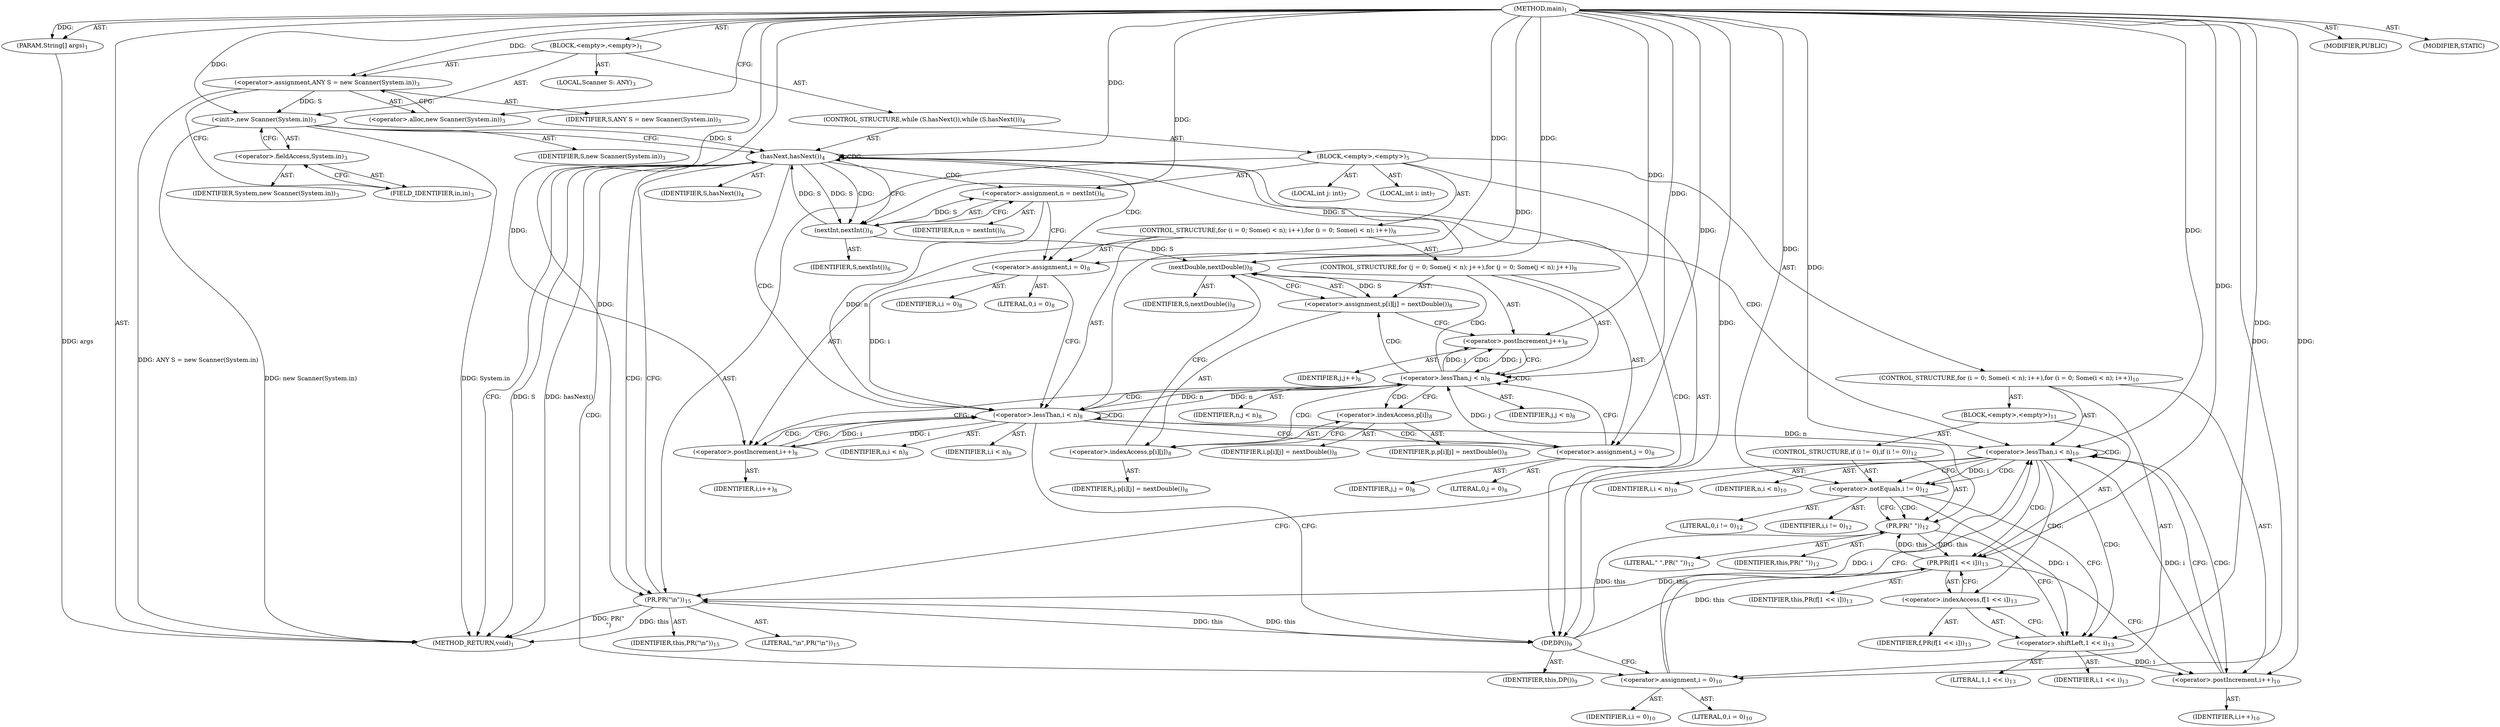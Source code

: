 digraph "main" {  
"19" [label = <(METHOD,main)<SUB>1</SUB>> ]
"20" [label = <(PARAM,String[] args)<SUB>1</SUB>> ]
"21" [label = <(BLOCK,&lt;empty&gt;,&lt;empty&gt;)<SUB>1</SUB>> ]
"4" [label = <(LOCAL,Scanner S: ANY)<SUB>3</SUB>> ]
"22" [label = <(&lt;operator&gt;.assignment,ANY S = new Scanner(System.in))<SUB>3</SUB>> ]
"23" [label = <(IDENTIFIER,S,ANY S = new Scanner(System.in))<SUB>3</SUB>> ]
"24" [label = <(&lt;operator&gt;.alloc,new Scanner(System.in))<SUB>3</SUB>> ]
"25" [label = <(&lt;init&gt;,new Scanner(System.in))<SUB>3</SUB>> ]
"3" [label = <(IDENTIFIER,S,new Scanner(System.in))<SUB>3</SUB>> ]
"26" [label = <(&lt;operator&gt;.fieldAccess,System.in)<SUB>3</SUB>> ]
"27" [label = <(IDENTIFIER,System,new Scanner(System.in))<SUB>3</SUB>> ]
"28" [label = <(FIELD_IDENTIFIER,in,in)<SUB>3</SUB>> ]
"29" [label = <(CONTROL_STRUCTURE,while (S.hasNext()),while (S.hasNext()))<SUB>4</SUB>> ]
"30" [label = <(hasNext,hasNext())<SUB>4</SUB>> ]
"31" [label = <(IDENTIFIER,S,hasNext())<SUB>4</SUB>> ]
"32" [label = <(BLOCK,&lt;empty&gt;,&lt;empty&gt;)<SUB>5</SUB>> ]
"33" [label = <(&lt;operator&gt;.assignment,n = nextInt())<SUB>6</SUB>> ]
"34" [label = <(IDENTIFIER,n,n = nextInt())<SUB>6</SUB>> ]
"35" [label = <(nextInt,nextInt())<SUB>6</SUB>> ]
"36" [label = <(IDENTIFIER,S,nextInt())<SUB>6</SUB>> ]
"37" [label = <(LOCAL,int i: int)<SUB>7</SUB>> ]
"38" [label = <(LOCAL,int j: int)<SUB>7</SUB>> ]
"39" [label = <(CONTROL_STRUCTURE,for (i = 0; Some(i &lt; n); i++),for (i = 0; Some(i &lt; n); i++))<SUB>8</SUB>> ]
"40" [label = <(&lt;operator&gt;.assignment,i = 0)<SUB>8</SUB>> ]
"41" [label = <(IDENTIFIER,i,i = 0)<SUB>8</SUB>> ]
"42" [label = <(LITERAL,0,i = 0)<SUB>8</SUB>> ]
"43" [label = <(&lt;operator&gt;.lessThan,i &lt; n)<SUB>8</SUB>> ]
"44" [label = <(IDENTIFIER,i,i &lt; n)<SUB>8</SUB>> ]
"45" [label = <(IDENTIFIER,n,i &lt; n)<SUB>8</SUB>> ]
"46" [label = <(&lt;operator&gt;.postIncrement,i++)<SUB>8</SUB>> ]
"47" [label = <(IDENTIFIER,i,i++)<SUB>8</SUB>> ]
"48" [label = <(CONTROL_STRUCTURE,for (j = 0; Some(j &lt; n); j++),for (j = 0; Some(j &lt; n); j++))<SUB>8</SUB>> ]
"49" [label = <(&lt;operator&gt;.assignment,j = 0)<SUB>8</SUB>> ]
"50" [label = <(IDENTIFIER,j,j = 0)<SUB>8</SUB>> ]
"51" [label = <(LITERAL,0,j = 0)<SUB>8</SUB>> ]
"52" [label = <(&lt;operator&gt;.lessThan,j &lt; n)<SUB>8</SUB>> ]
"53" [label = <(IDENTIFIER,j,j &lt; n)<SUB>8</SUB>> ]
"54" [label = <(IDENTIFIER,n,j &lt; n)<SUB>8</SUB>> ]
"55" [label = <(&lt;operator&gt;.postIncrement,j++)<SUB>8</SUB>> ]
"56" [label = <(IDENTIFIER,j,j++)<SUB>8</SUB>> ]
"57" [label = <(&lt;operator&gt;.assignment,p[i][j] = nextDouble())<SUB>8</SUB>> ]
"58" [label = <(&lt;operator&gt;.indexAccess,p[i][j])<SUB>8</SUB>> ]
"59" [label = <(&lt;operator&gt;.indexAccess,p[i])<SUB>8</SUB>> ]
"60" [label = <(IDENTIFIER,p,p[i][j] = nextDouble())<SUB>8</SUB>> ]
"61" [label = <(IDENTIFIER,i,p[i][j] = nextDouble())<SUB>8</SUB>> ]
"62" [label = <(IDENTIFIER,j,p[i][j] = nextDouble())<SUB>8</SUB>> ]
"63" [label = <(nextDouble,nextDouble())<SUB>8</SUB>> ]
"64" [label = <(IDENTIFIER,S,nextDouble())<SUB>8</SUB>> ]
"65" [label = <(DP,DP())<SUB>9</SUB>> ]
"66" [label = <(IDENTIFIER,this,DP())<SUB>9</SUB>> ]
"67" [label = <(CONTROL_STRUCTURE,for (i = 0; Some(i &lt; n); i++),for (i = 0; Some(i &lt; n); i++))<SUB>10</SUB>> ]
"68" [label = <(&lt;operator&gt;.assignment,i = 0)<SUB>10</SUB>> ]
"69" [label = <(IDENTIFIER,i,i = 0)<SUB>10</SUB>> ]
"70" [label = <(LITERAL,0,i = 0)<SUB>10</SUB>> ]
"71" [label = <(&lt;operator&gt;.lessThan,i &lt; n)<SUB>10</SUB>> ]
"72" [label = <(IDENTIFIER,i,i &lt; n)<SUB>10</SUB>> ]
"73" [label = <(IDENTIFIER,n,i &lt; n)<SUB>10</SUB>> ]
"74" [label = <(&lt;operator&gt;.postIncrement,i++)<SUB>10</SUB>> ]
"75" [label = <(IDENTIFIER,i,i++)<SUB>10</SUB>> ]
"76" [label = <(BLOCK,&lt;empty&gt;,&lt;empty&gt;)<SUB>11</SUB>> ]
"77" [label = <(CONTROL_STRUCTURE,if (i != 0),if (i != 0))<SUB>12</SUB>> ]
"78" [label = <(&lt;operator&gt;.notEquals,i != 0)<SUB>12</SUB>> ]
"79" [label = <(IDENTIFIER,i,i != 0)<SUB>12</SUB>> ]
"80" [label = <(LITERAL,0,i != 0)<SUB>12</SUB>> ]
"81" [label = <(PR,PR(&quot; &quot;))<SUB>12</SUB>> ]
"82" [label = <(IDENTIFIER,this,PR(&quot; &quot;))<SUB>12</SUB>> ]
"83" [label = <(LITERAL,&quot; &quot;,PR(&quot; &quot;))<SUB>12</SUB>> ]
"84" [label = <(PR,PR(f[1 &lt;&lt; i]))<SUB>13</SUB>> ]
"85" [label = <(IDENTIFIER,this,PR(f[1 &lt;&lt; i]))<SUB>13</SUB>> ]
"86" [label = <(&lt;operator&gt;.indexAccess,f[1 &lt;&lt; i])<SUB>13</SUB>> ]
"87" [label = <(IDENTIFIER,f,PR(f[1 &lt;&lt; i]))<SUB>13</SUB>> ]
"88" [label = <(&lt;operator&gt;.shiftLeft,1 &lt;&lt; i)<SUB>13</SUB>> ]
"89" [label = <(LITERAL,1,1 &lt;&lt; i)<SUB>13</SUB>> ]
"90" [label = <(IDENTIFIER,i,1 &lt;&lt; i)<SUB>13</SUB>> ]
"91" [label = <(PR,PR(&quot;\n&quot;))<SUB>15</SUB>> ]
"92" [label = <(IDENTIFIER,this,PR(&quot;\n&quot;))<SUB>15</SUB>> ]
"93" [label = <(LITERAL,&quot;\n&quot;,PR(&quot;\n&quot;))<SUB>15</SUB>> ]
"94" [label = <(MODIFIER,PUBLIC)> ]
"95" [label = <(MODIFIER,STATIC)> ]
"96" [label = <(METHOD_RETURN,void)<SUB>1</SUB>> ]
  "19" -> "20"  [ label = "AST: "] 
  "19" -> "21"  [ label = "AST: "] 
  "19" -> "94"  [ label = "AST: "] 
  "19" -> "95"  [ label = "AST: "] 
  "19" -> "96"  [ label = "AST: "] 
  "21" -> "4"  [ label = "AST: "] 
  "21" -> "22"  [ label = "AST: "] 
  "21" -> "25"  [ label = "AST: "] 
  "21" -> "29"  [ label = "AST: "] 
  "22" -> "23"  [ label = "AST: "] 
  "22" -> "24"  [ label = "AST: "] 
  "25" -> "3"  [ label = "AST: "] 
  "25" -> "26"  [ label = "AST: "] 
  "26" -> "27"  [ label = "AST: "] 
  "26" -> "28"  [ label = "AST: "] 
  "29" -> "30"  [ label = "AST: "] 
  "29" -> "32"  [ label = "AST: "] 
  "30" -> "31"  [ label = "AST: "] 
  "32" -> "33"  [ label = "AST: "] 
  "32" -> "37"  [ label = "AST: "] 
  "32" -> "38"  [ label = "AST: "] 
  "32" -> "39"  [ label = "AST: "] 
  "32" -> "65"  [ label = "AST: "] 
  "32" -> "67"  [ label = "AST: "] 
  "32" -> "91"  [ label = "AST: "] 
  "33" -> "34"  [ label = "AST: "] 
  "33" -> "35"  [ label = "AST: "] 
  "35" -> "36"  [ label = "AST: "] 
  "39" -> "40"  [ label = "AST: "] 
  "39" -> "43"  [ label = "AST: "] 
  "39" -> "46"  [ label = "AST: "] 
  "39" -> "48"  [ label = "AST: "] 
  "40" -> "41"  [ label = "AST: "] 
  "40" -> "42"  [ label = "AST: "] 
  "43" -> "44"  [ label = "AST: "] 
  "43" -> "45"  [ label = "AST: "] 
  "46" -> "47"  [ label = "AST: "] 
  "48" -> "49"  [ label = "AST: "] 
  "48" -> "52"  [ label = "AST: "] 
  "48" -> "55"  [ label = "AST: "] 
  "48" -> "57"  [ label = "AST: "] 
  "49" -> "50"  [ label = "AST: "] 
  "49" -> "51"  [ label = "AST: "] 
  "52" -> "53"  [ label = "AST: "] 
  "52" -> "54"  [ label = "AST: "] 
  "55" -> "56"  [ label = "AST: "] 
  "57" -> "58"  [ label = "AST: "] 
  "57" -> "63"  [ label = "AST: "] 
  "58" -> "59"  [ label = "AST: "] 
  "58" -> "62"  [ label = "AST: "] 
  "59" -> "60"  [ label = "AST: "] 
  "59" -> "61"  [ label = "AST: "] 
  "63" -> "64"  [ label = "AST: "] 
  "65" -> "66"  [ label = "AST: "] 
  "67" -> "68"  [ label = "AST: "] 
  "67" -> "71"  [ label = "AST: "] 
  "67" -> "74"  [ label = "AST: "] 
  "67" -> "76"  [ label = "AST: "] 
  "68" -> "69"  [ label = "AST: "] 
  "68" -> "70"  [ label = "AST: "] 
  "71" -> "72"  [ label = "AST: "] 
  "71" -> "73"  [ label = "AST: "] 
  "74" -> "75"  [ label = "AST: "] 
  "76" -> "77"  [ label = "AST: "] 
  "76" -> "84"  [ label = "AST: "] 
  "77" -> "78"  [ label = "AST: "] 
  "77" -> "81"  [ label = "AST: "] 
  "78" -> "79"  [ label = "AST: "] 
  "78" -> "80"  [ label = "AST: "] 
  "81" -> "82"  [ label = "AST: "] 
  "81" -> "83"  [ label = "AST: "] 
  "84" -> "85"  [ label = "AST: "] 
  "84" -> "86"  [ label = "AST: "] 
  "86" -> "87"  [ label = "AST: "] 
  "86" -> "88"  [ label = "AST: "] 
  "88" -> "89"  [ label = "AST: "] 
  "88" -> "90"  [ label = "AST: "] 
  "91" -> "92"  [ label = "AST: "] 
  "91" -> "93"  [ label = "AST: "] 
  "22" -> "28"  [ label = "CFG: "] 
  "25" -> "30"  [ label = "CFG: "] 
  "24" -> "22"  [ label = "CFG: "] 
  "26" -> "25"  [ label = "CFG: "] 
  "30" -> "96"  [ label = "CFG: "] 
  "30" -> "35"  [ label = "CFG: "] 
  "28" -> "26"  [ label = "CFG: "] 
  "33" -> "40"  [ label = "CFG: "] 
  "65" -> "68"  [ label = "CFG: "] 
  "91" -> "30"  [ label = "CFG: "] 
  "35" -> "33"  [ label = "CFG: "] 
  "40" -> "43"  [ label = "CFG: "] 
  "43" -> "49"  [ label = "CFG: "] 
  "43" -> "65"  [ label = "CFG: "] 
  "46" -> "43"  [ label = "CFG: "] 
  "68" -> "71"  [ label = "CFG: "] 
  "71" -> "78"  [ label = "CFG: "] 
  "71" -> "91"  [ label = "CFG: "] 
  "74" -> "71"  [ label = "CFG: "] 
  "49" -> "52"  [ label = "CFG: "] 
  "52" -> "59"  [ label = "CFG: "] 
  "52" -> "46"  [ label = "CFG: "] 
  "55" -> "52"  [ label = "CFG: "] 
  "57" -> "55"  [ label = "CFG: "] 
  "84" -> "74"  [ label = "CFG: "] 
  "58" -> "63"  [ label = "CFG: "] 
  "63" -> "57"  [ label = "CFG: "] 
  "78" -> "81"  [ label = "CFG: "] 
  "78" -> "88"  [ label = "CFG: "] 
  "81" -> "88"  [ label = "CFG: "] 
  "86" -> "84"  [ label = "CFG: "] 
  "59" -> "58"  [ label = "CFG: "] 
  "88" -> "86"  [ label = "CFG: "] 
  "19" -> "24"  [ label = "CFG: "] 
  "20" -> "96"  [ label = "DDG: args"] 
  "22" -> "96"  [ label = "DDG: ANY S = new Scanner(System.in)"] 
  "25" -> "96"  [ label = "DDG: System.in"] 
  "25" -> "96"  [ label = "DDG: new Scanner(System.in)"] 
  "30" -> "96"  [ label = "DDG: S"] 
  "30" -> "96"  [ label = "DDG: hasNext()"] 
  "91" -> "96"  [ label = "DDG: this"] 
  "91" -> "96"  [ label = "DDG: PR(&quot;\n&quot;)"] 
  "19" -> "20"  [ label = "DDG: "] 
  "19" -> "22"  [ label = "DDG: "] 
  "22" -> "25"  [ label = "DDG: S"] 
  "19" -> "25"  [ label = "DDG: "] 
  "25" -> "30"  [ label = "DDG: S"] 
  "35" -> "30"  [ label = "DDG: S"] 
  "63" -> "30"  [ label = "DDG: S"] 
  "19" -> "30"  [ label = "DDG: "] 
  "35" -> "33"  [ label = "DDG: S"] 
  "19" -> "40"  [ label = "DDG: "] 
  "91" -> "65"  [ label = "DDG: this"] 
  "19" -> "65"  [ label = "DDG: "] 
  "19" -> "68"  [ label = "DDG: "] 
  "65" -> "91"  [ label = "DDG: this"] 
  "84" -> "91"  [ label = "DDG: this"] 
  "19" -> "91"  [ label = "DDG: "] 
  "30" -> "35"  [ label = "DDG: S"] 
  "19" -> "35"  [ label = "DDG: "] 
  "40" -> "43"  [ label = "DDG: i"] 
  "46" -> "43"  [ label = "DDG: i"] 
  "19" -> "43"  [ label = "DDG: "] 
  "33" -> "43"  [ label = "DDG: n"] 
  "52" -> "43"  [ label = "DDG: n"] 
  "43" -> "46"  [ label = "DDG: i"] 
  "19" -> "46"  [ label = "DDG: "] 
  "19" -> "49"  [ label = "DDG: "] 
  "63" -> "57"  [ label = "DDG: S"] 
  "68" -> "71"  [ label = "DDG: i"] 
  "74" -> "71"  [ label = "DDG: i"] 
  "19" -> "71"  [ label = "DDG: "] 
  "43" -> "71"  [ label = "DDG: n"] 
  "88" -> "74"  [ label = "DDG: i"] 
  "19" -> "74"  [ label = "DDG: "] 
  "49" -> "52"  [ label = "DDG: j"] 
  "55" -> "52"  [ label = "DDG: j"] 
  "19" -> "52"  [ label = "DDG: "] 
  "43" -> "52"  [ label = "DDG: n"] 
  "52" -> "55"  [ label = "DDG: j"] 
  "19" -> "55"  [ label = "DDG: "] 
  "65" -> "84"  [ label = "DDG: this"] 
  "81" -> "84"  [ label = "DDG: this"] 
  "19" -> "84"  [ label = "DDG: "] 
  "35" -> "63"  [ label = "DDG: S"] 
  "19" -> "63"  [ label = "DDG: "] 
  "71" -> "78"  [ label = "DDG: i"] 
  "19" -> "78"  [ label = "DDG: "] 
  "65" -> "81"  [ label = "DDG: this"] 
  "84" -> "81"  [ label = "DDG: this"] 
  "19" -> "81"  [ label = "DDG: "] 
  "19" -> "88"  [ label = "DDG: "] 
  "78" -> "88"  [ label = "DDG: i"] 
  "30" -> "30"  [ label = "CDG: "] 
  "30" -> "68"  [ label = "CDG: "] 
  "30" -> "40"  [ label = "CDG: "] 
  "30" -> "65"  [ label = "CDG: "] 
  "30" -> "91"  [ label = "CDG: "] 
  "30" -> "35"  [ label = "CDG: "] 
  "30" -> "43"  [ label = "CDG: "] 
  "30" -> "33"  [ label = "CDG: "] 
  "30" -> "71"  [ label = "CDG: "] 
  "43" -> "49"  [ label = "CDG: "] 
  "43" -> "52"  [ label = "CDG: "] 
  "43" -> "46"  [ label = "CDG: "] 
  "43" -> "43"  [ label = "CDG: "] 
  "71" -> "84"  [ label = "CDG: "] 
  "71" -> "74"  [ label = "CDG: "] 
  "71" -> "71"  [ label = "CDG: "] 
  "71" -> "88"  [ label = "CDG: "] 
  "71" -> "78"  [ label = "CDG: "] 
  "71" -> "86"  [ label = "CDG: "] 
  "52" -> "57"  [ label = "CDG: "] 
  "52" -> "52"  [ label = "CDG: "] 
  "52" -> "59"  [ label = "CDG: "] 
  "52" -> "58"  [ label = "CDG: "] 
  "52" -> "63"  [ label = "CDG: "] 
  "52" -> "55"  [ label = "CDG: "] 
  "78" -> "81"  [ label = "CDG: "] 
}
